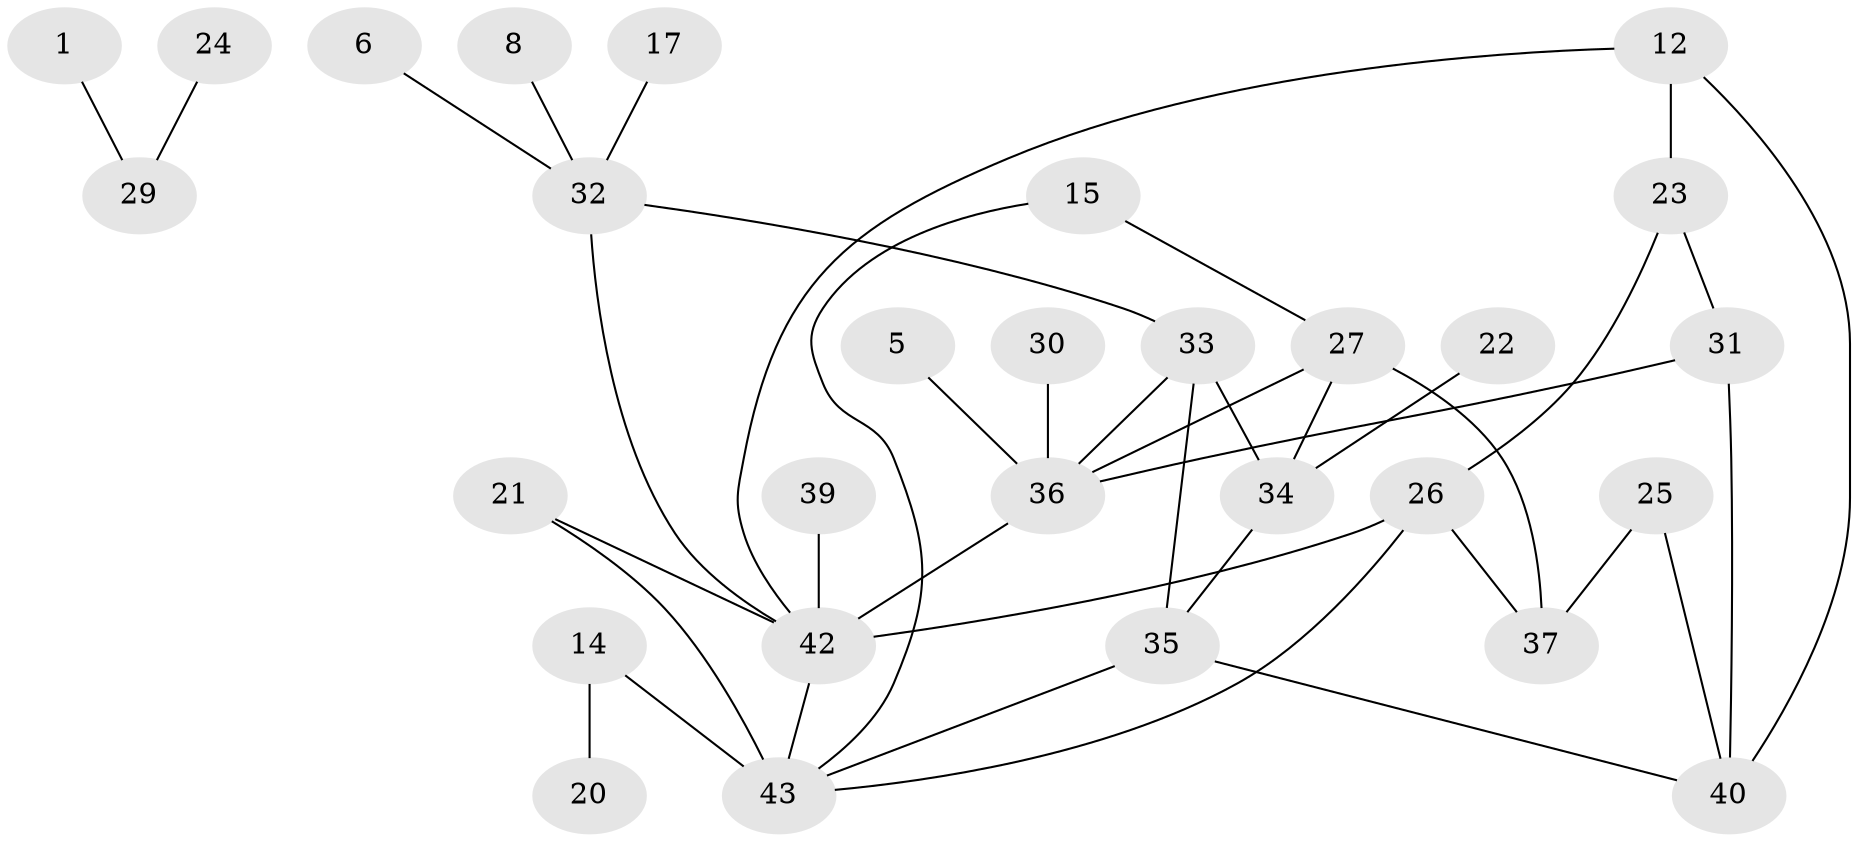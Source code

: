 // original degree distribution, {1: 0.19767441860465115, 0: 0.16279069767441862, 2: 0.27906976744186046, 4: 0.09302325581395349, 3: 0.20930232558139536, 5: 0.05813953488372093}
// Generated by graph-tools (version 1.1) at 2025/25/03/09/25 03:25:17]
// undirected, 29 vertices, 40 edges
graph export_dot {
graph [start="1"]
  node [color=gray90,style=filled];
  1;
  5;
  6;
  8;
  12;
  14;
  15;
  17;
  20;
  21;
  22;
  23;
  24;
  25;
  26;
  27;
  29;
  30;
  31;
  32;
  33;
  34;
  35;
  36;
  37;
  39;
  40;
  42;
  43;
  1 -- 29 [weight=1.0];
  5 -- 36 [weight=1.0];
  6 -- 32 [weight=1.0];
  8 -- 32 [weight=1.0];
  12 -- 23 [weight=1.0];
  12 -- 40 [weight=1.0];
  12 -- 42 [weight=1.0];
  14 -- 20 [weight=1.0];
  14 -- 43 [weight=3.0];
  15 -- 27 [weight=1.0];
  15 -- 43 [weight=1.0];
  17 -- 32 [weight=2.0];
  21 -- 42 [weight=1.0];
  21 -- 43 [weight=1.0];
  22 -- 34 [weight=1.0];
  23 -- 26 [weight=1.0];
  23 -- 31 [weight=1.0];
  24 -- 29 [weight=1.0];
  25 -- 37 [weight=1.0];
  25 -- 40 [weight=1.0];
  26 -- 37 [weight=1.0];
  26 -- 42 [weight=1.0];
  26 -- 43 [weight=1.0];
  27 -- 34 [weight=1.0];
  27 -- 36 [weight=1.0];
  27 -- 37 [weight=1.0];
  30 -- 36 [weight=1.0];
  31 -- 36 [weight=1.0];
  31 -- 40 [weight=1.0];
  32 -- 33 [weight=1.0];
  32 -- 42 [weight=1.0];
  33 -- 34 [weight=1.0];
  33 -- 35 [weight=3.0];
  33 -- 36 [weight=1.0];
  34 -- 35 [weight=1.0];
  35 -- 40 [weight=1.0];
  35 -- 43 [weight=1.0];
  36 -- 42 [weight=1.0];
  39 -- 42 [weight=1.0];
  42 -- 43 [weight=1.0];
}
